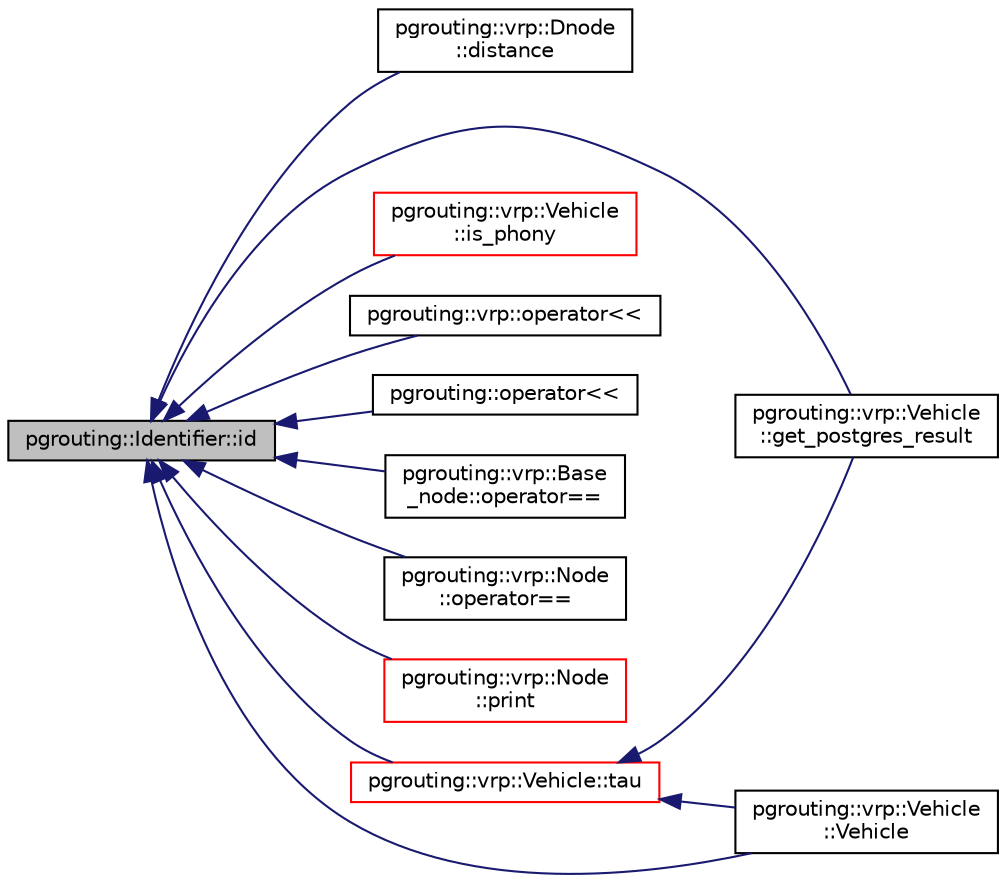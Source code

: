 digraph "pgrouting::Identifier::id"
{
  edge [fontname="Helvetica",fontsize="10",labelfontname="Helvetica",labelfontsize="10"];
  node [fontname="Helvetica",fontsize="10",shape=record];
  rankdir="LR";
  Node486 [label="pgrouting::Identifier::id",height=0.2,width=0.4,color="black", fillcolor="grey75", style="filled", fontcolor="black"];
  Node486 -> Node487 [dir="back",color="midnightblue",fontsize="10",style="solid",fontname="Helvetica"];
  Node487 [label="pgrouting::vrp::Dnode\l::distance",height=0.2,width=0.4,color="black", fillcolor="white", style="filled",URL="$classpgrouting_1_1vrp_1_1Dnode.html#a84b2f1f5665898cc60e4d45a36259fb4"];
  Node486 -> Node488 [dir="back",color="midnightblue",fontsize="10",style="solid",fontname="Helvetica"];
  Node488 [label="pgrouting::vrp::Vehicle\l::get_postgres_result",height=0.2,width=0.4,color="black", fillcolor="white", style="filled",URL="$classpgrouting_1_1vrp_1_1Vehicle.html#a14878c4eeaba4e341f0f9a1f140b9007"];
  Node486 -> Node489 [dir="back",color="midnightblue",fontsize="10",style="solid",fontname="Helvetica"];
  Node489 [label="pgrouting::vrp::Vehicle\l::is_phony",height=0.2,width=0.4,color="red", fillcolor="white", style="filled",URL="$classpgrouting_1_1vrp_1_1Vehicle.html#a7b949a1e2f1c3cc36648c6224e9c8083"];
  Node486 -> Node495 [dir="back",color="midnightblue",fontsize="10",style="solid",fontname="Helvetica"];
  Node495 [label="pgrouting::vrp::operator\<\<",height=0.2,width=0.4,color="black", fillcolor="white", style="filled",URL="$namespacepgrouting_1_1vrp.html#ad800d01b090f794983667d591a559d64"];
  Node486 -> Node496 [dir="back",color="midnightblue",fontsize="10",style="solid",fontname="Helvetica"];
  Node496 [label="pgrouting::operator\<\<",height=0.2,width=0.4,color="black", fillcolor="white", style="filled",URL="$namespacepgrouting.html#a1c8b6dbb6aca870e491d897cf57d89c6"];
  Node486 -> Node497 [dir="back",color="midnightblue",fontsize="10",style="solid",fontname="Helvetica"];
  Node497 [label="pgrouting::vrp::Base\l_node::operator==",height=0.2,width=0.4,color="black", fillcolor="white", style="filled",URL="$classpgrouting_1_1vrp_1_1Base__node.html#ad009e491cded70fc4c13f036db66ace2"];
  Node486 -> Node498 [dir="back",color="midnightblue",fontsize="10",style="solid",fontname="Helvetica"];
  Node498 [label="pgrouting::vrp::Node\l::operator==",height=0.2,width=0.4,color="black", fillcolor="white", style="filled",URL="$classpgrouting_1_1vrp_1_1Node.html#a1598bb3ef9284f2626967a829b978e7c"];
  Node486 -> Node499 [dir="back",color="midnightblue",fontsize="10",style="solid",fontname="Helvetica"];
  Node499 [label="pgrouting::vrp::Node\l::print",height=0.2,width=0.4,color="red", fillcolor="white", style="filled",URL="$classpgrouting_1_1vrp_1_1Node.html#a4b817f14f0624f2e0ca1819488416984"];
  Node486 -> Node501 [dir="back",color="midnightblue",fontsize="10",style="solid",fontname="Helvetica"];
  Node501 [label="pgrouting::vrp::Vehicle::tau",height=0.2,width=0.4,color="red", fillcolor="white", style="filled",URL="$classpgrouting_1_1vrp_1_1Vehicle.html#a8c24ca81fed1ec1d0e2a9e9a327cd91b"];
  Node501 -> Node488 [dir="back",color="midnightblue",fontsize="10",style="solid",fontname="Helvetica"];
  Node501 -> Node503 [dir="back",color="midnightblue",fontsize="10",style="solid",fontname="Helvetica"];
  Node503 [label="pgrouting::vrp::Vehicle\l::Vehicle",height=0.2,width=0.4,color="black", fillcolor="white", style="filled",URL="$classpgrouting_1_1vrp_1_1Vehicle.html#a163d32b8d5c8e0444e4fa432b680a784"];
  Node486 -> Node503 [dir="back",color="midnightblue",fontsize="10",style="solid",fontname="Helvetica"];
}
